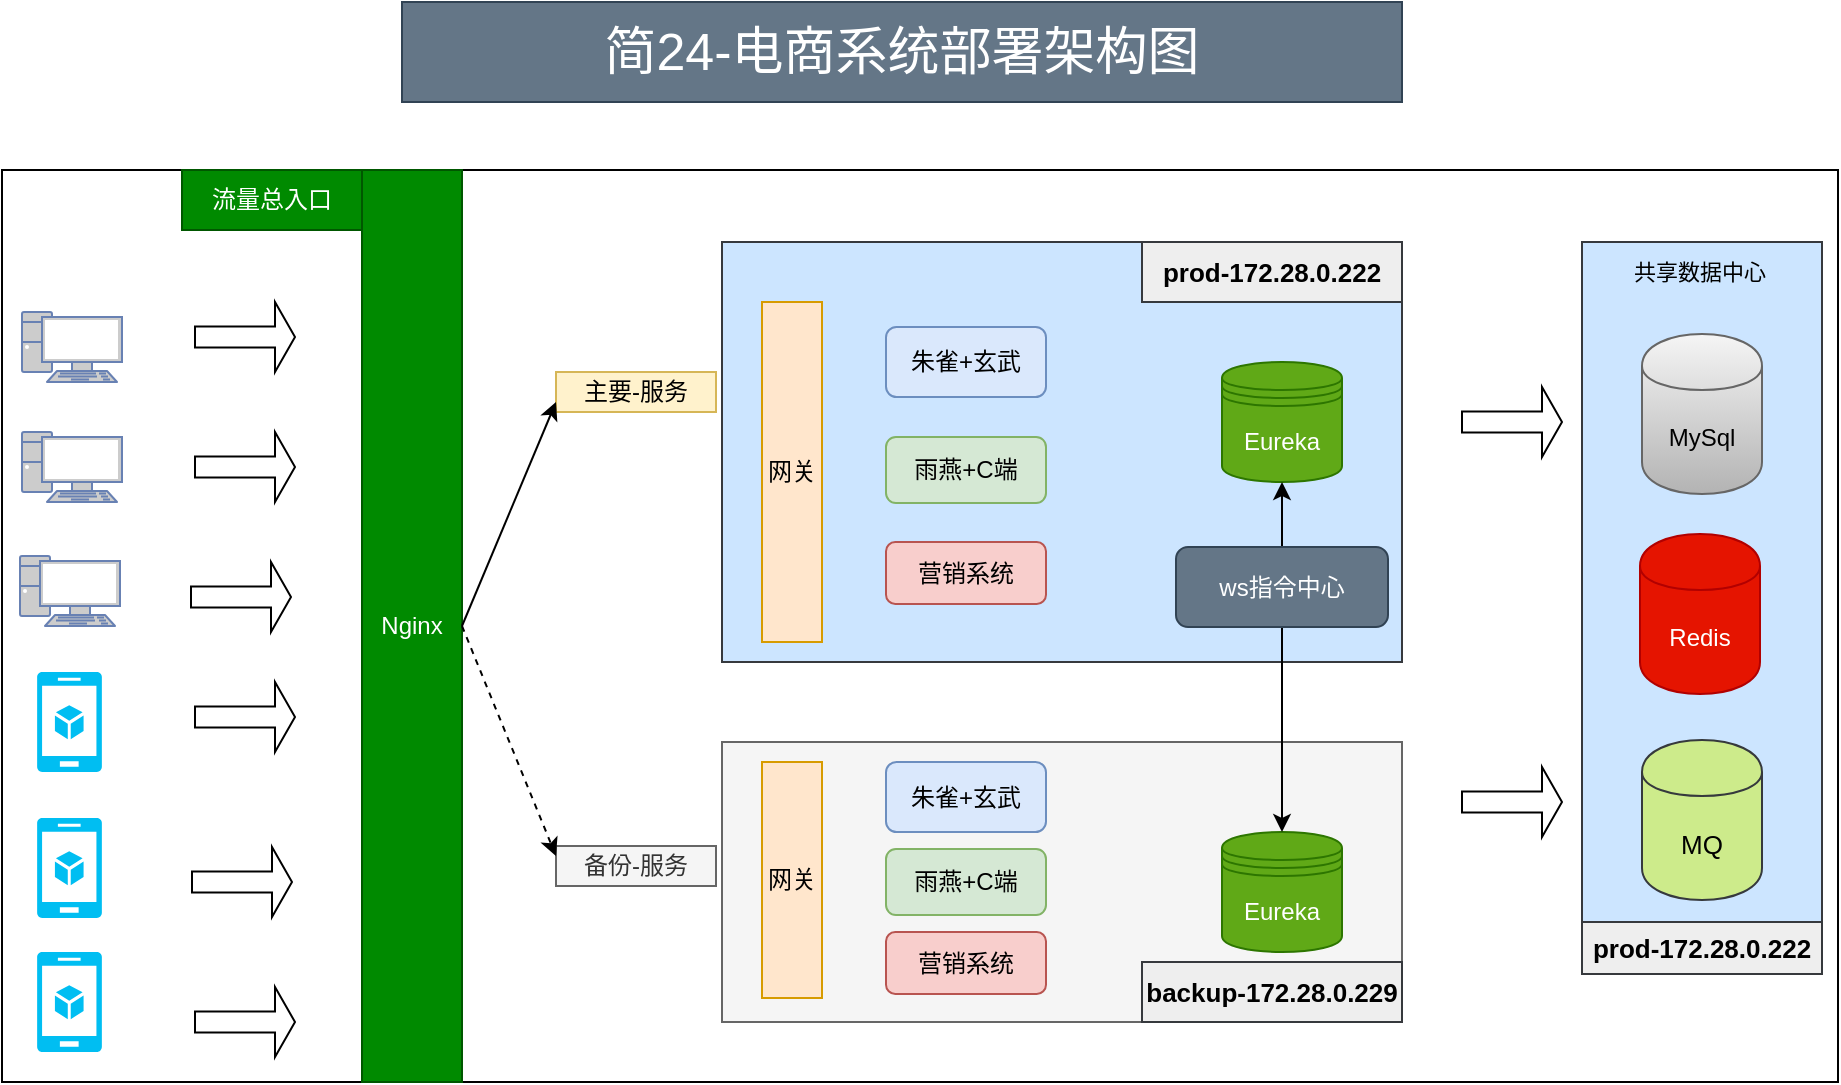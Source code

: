 <mxfile version="11.3.0" type="github" pages="1"><diagram id="TdeTNVeSkfBwIcxX9hjw" name="第 1 页"><mxGraphModel dx="2235" dy="786" grid="1" gridSize="10" guides="1" tooltips="1" connect="1" arrows="1" fold="1" page="1" pageScale="1" pageWidth="827" pageHeight="1169" math="0" shadow="0"><root><mxCell id="0"/><mxCell id="1" parent="0"/><mxCell id="B9UXkhAuVfGI1Rsqo3Wt-1" value="" style="rounded=0;whiteSpace=wrap;html=1;" parent="1" vertex="1"><mxGeometry x="-160" y="124" width="918" height="456" as="geometry"/></mxCell><mxCell id="B9UXkhAuVfGI1Rsqo3Wt-2" value="" style="rounded=0;whiteSpace=wrap;html=1;fillColor=#cce5ff;strokeColor=#36393d;" parent="1" vertex="1"><mxGeometry x="200" y="160" width="340" height="210" as="geometry"/></mxCell><mxCell id="B9UXkhAuVfGI1Rsqo3Wt-3" value="" style="rounded=0;whiteSpace=wrap;html=1;fillColor=#f5f5f5;strokeColor=#666666;fontColor=#333333;" parent="1" vertex="1"><mxGeometry x="200" y="410" width="340" height="140" as="geometry"/></mxCell><mxCell id="B9UXkhAuVfGI1Rsqo3Wt-4" value="网关" style="rounded=0;whiteSpace=wrap;html=1;fillColor=#ffe6cc;strokeColor=#d79b00;" parent="1" vertex="1"><mxGeometry x="220" y="190" width="30" height="170" as="geometry"/></mxCell><mxCell id="B9UXkhAuVfGI1Rsqo3Wt-5" value="主要-服务" style="text;html=1;strokeColor=#d6b656;fillColor=#fff2cc;align=center;verticalAlign=middle;whiteSpace=wrap;rounded=0;" parent="1" vertex="1"><mxGeometry x="117" y="225" width="80" height="20" as="geometry"/></mxCell><mxCell id="B9UXkhAuVfGI1Rsqo3Wt-6" value="备份-服务" style="text;html=1;strokeColor=#666666;fillColor=#f5f5f5;align=center;verticalAlign=middle;whiteSpace=wrap;rounded=0;fontColor=#333333;" parent="1" vertex="1"><mxGeometry x="117" y="462" width="80" height="20" as="geometry"/></mxCell><mxCell id="B9UXkhAuVfGI1Rsqo3Wt-7" value="网关" style="rounded=0;whiteSpace=wrap;html=1;fillColor=#ffe6cc;strokeColor=#d79b00;" parent="1" vertex="1"><mxGeometry x="220" y="420" width="30" height="118" as="geometry"/></mxCell><mxCell id="B9UXkhAuVfGI1Rsqo3Wt-10" value="Eureka" style="shape=datastore;whiteSpace=wrap;html=1;rounded=0;fillColor=#60a917;strokeColor=#2D7600;fontColor=#ffffff;" parent="1" vertex="1"><mxGeometry x="450" y="455" width="60" height="60" as="geometry"/></mxCell><mxCell id="B9UXkhAuVfGI1Rsqo3Wt-11" value="朱雀+玄武" style="rounded=1;whiteSpace=wrap;html=1;fillColor=#dae8fc;strokeColor=#6c8ebf;" parent="1" vertex="1"><mxGeometry x="282" y="202.5" width="80" height="35" as="geometry"/></mxCell><mxCell id="B9UXkhAuVfGI1Rsqo3Wt-12" value="雨燕+C端" style="rounded=1;whiteSpace=wrap;html=1;fillColor=#d5e8d4;strokeColor=#82b366;" parent="1" vertex="1"><mxGeometry x="282" y="257.5" width="80" height="33" as="geometry"/></mxCell><mxCell id="B9UXkhAuVfGI1Rsqo3Wt-15" value="Eureka" style="shape=datastore;whiteSpace=wrap;html=1;rounded=0;fillColor=#60a917;strokeColor=#2D7600;fontColor=#ffffff;" parent="1" vertex="1"><mxGeometry x="450" y="220" width="60" height="60" as="geometry"/></mxCell><mxCell id="B9UXkhAuVfGI1Rsqo3Wt-18" style="edgeStyle=orthogonalEdgeStyle;rounded=0;orthogonalLoop=1;jettySize=auto;html=1;exitX=0.5;exitY=0;exitDx=0;exitDy=0;" parent="1" source="B9UXkhAuVfGI1Rsqo3Wt-17" target="B9UXkhAuVfGI1Rsqo3Wt-15" edge="1"><mxGeometry relative="1" as="geometry"/></mxCell><mxCell id="B9UXkhAuVfGI1Rsqo3Wt-19" style="edgeStyle=orthogonalEdgeStyle;rounded=0;orthogonalLoop=1;jettySize=auto;html=1;exitX=0.5;exitY=1;exitDx=0;exitDy=0;entryX=0.5;entryY=0;entryDx=0;entryDy=0;" parent="1" source="B9UXkhAuVfGI1Rsqo3Wt-17" target="B9UXkhAuVfGI1Rsqo3Wt-10" edge="1"><mxGeometry relative="1" as="geometry"/></mxCell><mxCell id="B9UXkhAuVfGI1Rsqo3Wt-17" value="ws指令中心" style="rounded=1;whiteSpace=wrap;html=1;fillColor=#647687;strokeColor=#314354;fontColor=#ffffff;" parent="1" vertex="1"><mxGeometry x="427" y="312.5" width="106" height="40" as="geometry"/></mxCell><mxCell id="B9UXkhAuVfGI1Rsqo3Wt-20" value="Nginx" style="rounded=0;whiteSpace=wrap;html=1;fillColor=#008a00;strokeColor=#005700;fontColor=#ffffff;" parent="1" vertex="1"><mxGeometry x="20" y="124" width="50" height="456" as="geometry"/></mxCell><mxCell id="B9UXkhAuVfGI1Rsqo3Wt-21" value="流量总入口" style="text;html=1;strokeColor=#005700;fillColor=#008a00;align=center;verticalAlign=middle;whiteSpace=wrap;rounded=0;fontColor=#ffffff;" parent="1" vertex="1"><mxGeometry x="-70" y="124" width="90" height="30" as="geometry"/></mxCell><mxCell id="B9UXkhAuVfGI1Rsqo3Wt-23" value="" style="fontColor=#0066CC;verticalAlign=top;verticalLabelPosition=bottom;labelPosition=center;align=center;html=1;outlineConnect=0;fillColor=#CCCCCC;strokeColor=#6881B3;gradientColor=none;gradientDirection=north;strokeWidth=2;shape=mxgraph.networks.pc;rounded=0;" parent="1" vertex="1"><mxGeometry x="-150" y="195" width="50" height="35" as="geometry"/></mxCell><mxCell id="B9UXkhAuVfGI1Rsqo3Wt-24" value="" style="fontColor=#0066CC;verticalAlign=top;verticalLabelPosition=bottom;labelPosition=center;align=center;html=1;outlineConnect=0;fillColor=#CCCCCC;strokeColor=#6881B3;gradientColor=none;gradientDirection=north;strokeWidth=2;shape=mxgraph.networks.pc;rounded=0;" parent="1" vertex="1"><mxGeometry x="-150" y="255" width="50" height="35" as="geometry"/></mxCell><mxCell id="B9UXkhAuVfGI1Rsqo3Wt-25" value="" style="fontColor=#0066CC;verticalAlign=top;verticalLabelPosition=bottom;labelPosition=center;align=center;html=1;outlineConnect=0;fillColor=#CCCCCC;strokeColor=#6881B3;gradientColor=none;gradientDirection=north;strokeWidth=2;shape=mxgraph.networks.pc;rounded=0;" parent="1" vertex="1"><mxGeometry x="-151" y="317" width="50" height="35" as="geometry"/></mxCell><mxCell id="B9UXkhAuVfGI1Rsqo3Wt-27" value="" style="verticalLabelPosition=bottom;html=1;verticalAlign=top;align=center;strokeColor=none;fillColor=#00BEF2;shape=mxgraph.azure.mobile_services;pointerEvents=1;rounded=0;" parent="1" vertex="1"><mxGeometry x="-142.5" y="375" width="32.5" height="50" as="geometry"/></mxCell><mxCell id="B9UXkhAuVfGI1Rsqo3Wt-28" value="" style="verticalLabelPosition=bottom;html=1;verticalAlign=top;align=center;strokeColor=none;fillColor=#00BEF2;shape=mxgraph.azure.mobile_services;pointerEvents=1;rounded=0;" parent="1" vertex="1"><mxGeometry x="-142.5" y="448" width="32.5" height="50" as="geometry"/></mxCell><mxCell id="B9UXkhAuVfGI1Rsqo3Wt-29" value="" style="verticalLabelPosition=bottom;html=1;verticalAlign=top;align=center;strokeColor=none;fillColor=#00BEF2;shape=mxgraph.azure.mobile_services;pointerEvents=1;rounded=0;" parent="1" vertex="1"><mxGeometry x="-142.5" y="515" width="32.5" height="50" as="geometry"/></mxCell><mxCell id="B9UXkhAuVfGI1Rsqo3Wt-36" value="" style="shape=singleArrow;whiteSpace=wrap;html=1;rounded=0;fillColor=none;gradientColor=none;" parent="1" vertex="1"><mxGeometry x="-63.5" y="190" width="50" height="35" as="geometry"/></mxCell><mxCell id="B9UXkhAuVfGI1Rsqo3Wt-37" value="" style="shape=singleArrow;whiteSpace=wrap;html=1;rounded=0;fillColor=none;gradientColor=none;" parent="1" vertex="1"><mxGeometry x="-63.5" y="255" width="50" height="35" as="geometry"/></mxCell><mxCell id="B9UXkhAuVfGI1Rsqo3Wt-38" value="" style="shape=singleArrow;whiteSpace=wrap;html=1;rounded=0;fillColor=none;gradientColor=none;" parent="1" vertex="1"><mxGeometry x="-65.5" y="320" width="50" height="35" as="geometry"/></mxCell><mxCell id="B9UXkhAuVfGI1Rsqo3Wt-39" value="" style="shape=singleArrow;whiteSpace=wrap;html=1;rounded=0;fillColor=none;gradientColor=none;" parent="1" vertex="1"><mxGeometry x="-63.5" y="380" width="50" height="35" as="geometry"/></mxCell><mxCell id="B9UXkhAuVfGI1Rsqo3Wt-40" value="" style="shape=singleArrow;whiteSpace=wrap;html=1;rounded=0;fillColor=none;gradientColor=none;" parent="1" vertex="1"><mxGeometry x="-65" y="462.5" width="50" height="35" as="geometry"/></mxCell><mxCell id="B9UXkhAuVfGI1Rsqo3Wt-41" value="" style="shape=singleArrow;whiteSpace=wrap;html=1;rounded=0;fillColor=none;gradientColor=none;" parent="1" vertex="1"><mxGeometry x="-63.5" y="532.5" width="50" height="35" as="geometry"/></mxCell><mxCell id="B9UXkhAuVfGI1Rsqo3Wt-42" value="简24-电商系统部署架构图" style="text;html=1;fillColor=#647687;align=center;verticalAlign=middle;whiteSpace=wrap;rounded=0;fontSize=26;strokeColor=#314354;fontColor=#ffffff;" parent="1" vertex="1"><mxGeometry x="40" y="40" width="500" height="50" as="geometry"/></mxCell><mxCell id="B9UXkhAuVfGI1Rsqo3Wt-44" value="营销系统" style="rounded=1;whiteSpace=wrap;html=1;fillColor=#f8cecc;strokeColor=#b85450;" parent="1" vertex="1"><mxGeometry x="282" y="310" width="80" height="31" as="geometry"/></mxCell><mxCell id="B9UXkhAuVfGI1Rsqo3Wt-46" value="朱雀+玄武" style="rounded=1;whiteSpace=wrap;html=1;fillColor=#dae8fc;strokeColor=#6c8ebf;" parent="1" vertex="1"><mxGeometry x="282" y="420" width="80" height="35" as="geometry"/></mxCell><mxCell id="B9UXkhAuVfGI1Rsqo3Wt-47" value="雨燕+C端" style="rounded=1;whiteSpace=wrap;html=1;fillColor=#d5e8d4;strokeColor=#82b366;" parent="1" vertex="1"><mxGeometry x="282" y="463.5" width="80" height="33" as="geometry"/></mxCell><mxCell id="B9UXkhAuVfGI1Rsqo3Wt-48" value="营销系统" style="rounded=1;whiteSpace=wrap;html=1;fillColor=#f8cecc;strokeColor=#b85450;" parent="1" vertex="1"><mxGeometry x="282" y="505" width="80" height="31" as="geometry"/></mxCell><mxCell id="B9UXkhAuVfGI1Rsqo3Wt-49" value="prod-172.28.0.222" style="text;html=1;strokeColor=#36393d;fillColor=#eeeeee;align=center;verticalAlign=middle;whiteSpace=wrap;rounded=0;fontSize=13;fontStyle=1" parent="1" vertex="1"><mxGeometry x="410" y="160" width="130" height="30" as="geometry"/></mxCell><mxCell id="B9UXkhAuVfGI1Rsqo3Wt-50" value="backup-172.28.0.229" style="text;html=1;strokeColor=#36393d;fillColor=#eeeeee;align=center;verticalAlign=middle;whiteSpace=wrap;rounded=0;fontSize=13;fontStyle=1" parent="1" vertex="1"><mxGeometry x="410" y="520" width="130" height="30" as="geometry"/></mxCell><mxCell id="B9UXkhAuVfGI1Rsqo3Wt-55" value="" style="rounded=0;whiteSpace=wrap;html=1;fillColor=#cce5ff;fontSize=17;strokeColor=#36393d;" parent="1" vertex="1"><mxGeometry x="630" y="160" width="120" height="366" as="geometry"/></mxCell><mxCell id="B9UXkhAuVfGI1Rsqo3Wt-56" value="共享数据中心" style="text;html=1;align=center;verticalAlign=middle;whiteSpace=wrap;rounded=0;fontSize=11;strokeColor=none;" parent="1" vertex="1"><mxGeometry x="649" y="160" width="80" height="30" as="geometry"/></mxCell><mxCell id="B9UXkhAuVfGI1Rsqo3Wt-57" value="" style="shape=singleArrow;whiteSpace=wrap;html=1;rounded=0;fillColor=none;gradientColor=none;" parent="1" vertex="1"><mxGeometry x="570" y="232.5" width="50" height="35" as="geometry"/></mxCell><mxCell id="B9UXkhAuVfGI1Rsqo3Wt-58" value="" style="shape=singleArrow;whiteSpace=wrap;html=1;rounded=0;fillColor=none;gradientColor=none;" parent="1" vertex="1"><mxGeometry x="570" y="422.5" width="50" height="35" as="geometry"/></mxCell><mxCell id="B9UXkhAuVfGI1Rsqo3Wt-59" value="" style="endArrow=classic;html=1;fontSize=13;exitX=1;exitY=0.5;exitDx=0;exitDy=0;entryX=0;entryY=0.75;entryDx=0;entryDy=0;" parent="1" source="B9UXkhAuVfGI1Rsqo3Wt-20" target="B9UXkhAuVfGI1Rsqo3Wt-5" edge="1"><mxGeometry width="50" height="50" relative="1" as="geometry"><mxPoint x="80" y="340" as="sourcePoint"/><mxPoint x="130" y="290" as="targetPoint"/></mxGeometry></mxCell><mxCell id="B9UXkhAuVfGI1Rsqo3Wt-61" value="" style="endArrow=classic;html=1;fontSize=13;exitX=1;exitY=0.5;exitDx=0;exitDy=0;entryX=0;entryY=0.25;entryDx=0;entryDy=0;dashed=1;" parent="1" source="B9UXkhAuVfGI1Rsqo3Wt-20" target="B9UXkhAuVfGI1Rsqo3Wt-6" edge="1"><mxGeometry width="50" height="50" relative="1" as="geometry"><mxPoint x="70" y="450" as="sourcePoint"/><mxPoint x="120" y="400" as="targetPoint"/></mxGeometry></mxCell><mxCell id="B9UXkhAuVfGI1Rsqo3Wt-122" value="MQ" style="shape=cylinder;whiteSpace=wrap;html=1;boundedLbl=1;backgroundOutline=1;rounded=0;fillColor=#cdeb8b;fontSize=13;strokeColor=#36393d;" parent="1" vertex="1"><mxGeometry x="660" y="409" width="60" height="80" as="geometry"/></mxCell><mxCell id="B9UXkhAuVfGI1Rsqo3Wt-123" value="prod-172.28.0.222" style="text;html=1;strokeColor=#36393d;fillColor=#eeeeee;align=center;verticalAlign=middle;whiteSpace=wrap;rounded=0;fontSize=13;fontStyle=1" parent="1" vertex="1"><mxGeometry x="630" y="500" width="120" height="26" as="geometry"/></mxCell><mxCell id="B9UXkhAuVfGI1Rsqo3Wt-9" value="Redis" style="shape=cylinder;whiteSpace=wrap;html=1;boundedLbl=1;backgroundOutline=1;rounded=0;fillColor=#e51400;rotation=0;strokeColor=#B20000;fontColor=#ffffff;" parent="1" vertex="1"><mxGeometry x="659" y="306" width="60" height="80" as="geometry"/></mxCell><mxCell id="B9UXkhAuVfGI1Rsqo3Wt-8" value="MySql" style="shape=cylinder;whiteSpace=wrap;html=1;boundedLbl=1;backgroundOutline=1;rounded=0;fillColor=#f5f5f5;strokeColor=#666666;gradientColor=#b3b3b3;" parent="1" vertex="1"><mxGeometry x="660" y="206" width="60" height="80" as="geometry"/></mxCell></root></mxGraphModel></diagram></mxfile>